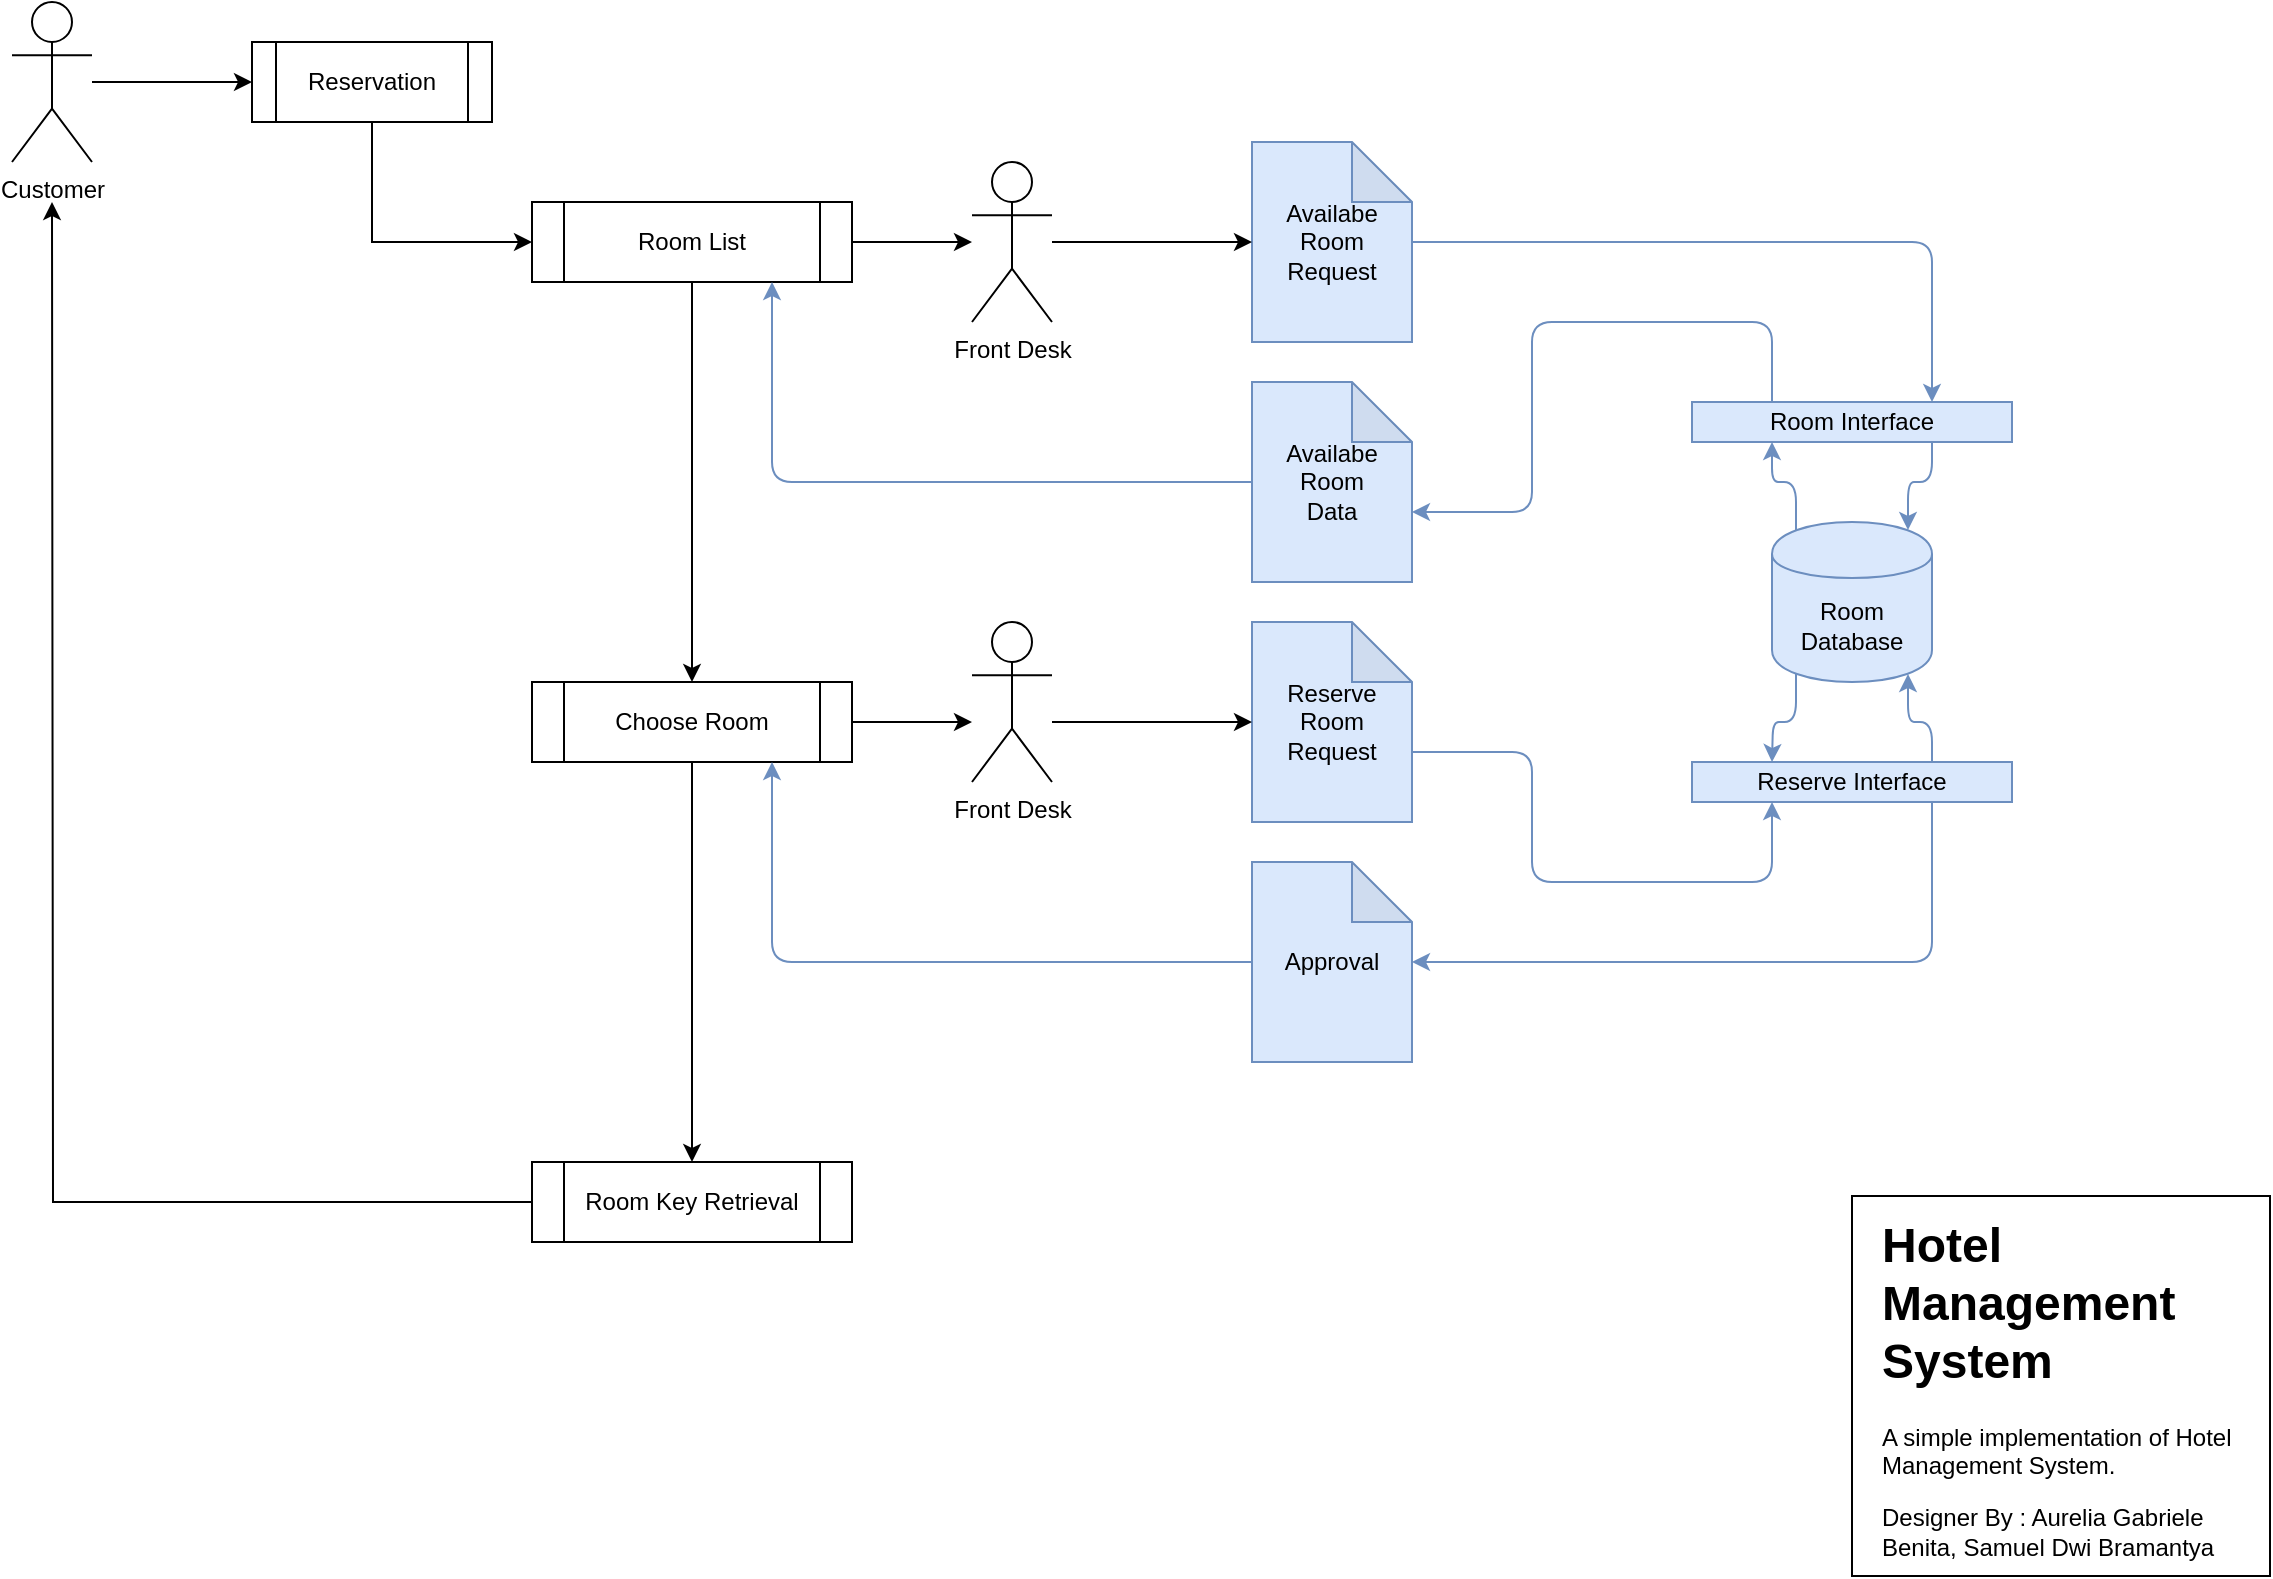 <mxfile version="10.6.0" type="github"><diagram id="jy1NeAn_xUHHV-8wkCb6" name="Page-1"><mxGraphModel dx="1394" dy="906" grid="1" gridSize="10" guides="1" tooltips="1" connect="1" arrows="1" fold="1" page="1" pageScale="1" pageWidth="1169" pageHeight="827" math="0" shadow="0"><root><mxCell id="0"/><mxCell id="1" parent="0"/><mxCell id="vrOVGyuiTgQDW-pRXS24-6" value="" style="group" vertex="1" connectable="0" parent="1"><mxGeometry x="960" y="637" width="209" height="190" as="geometry"/></mxCell><mxCell id="vrOVGyuiTgQDW-pRXS24-5" value="" style="group;shadow=0;" vertex="1" connectable="0" parent="vrOVGyuiTgQDW-pRXS24-6"><mxGeometry width="209" height="190" as="geometry"/></mxCell><mxCell id="vrOVGyuiTgQDW-pRXS24-4" value="" style="rounded=0;whiteSpace=wrap;html=1;" vertex="1" parent="vrOVGyuiTgQDW-pRXS24-5"><mxGeometry width="209" height="190" as="geometry"/></mxCell><mxCell id="vrOVGyuiTgQDW-pRXS24-1" value="&lt;h1&gt;Hotel Management System &lt;br&gt;&lt;/h1&gt;&lt;p&gt;A simple implementation of Hotel Management System.&lt;/p&gt;&lt;p&gt;Designer By : Aurelia Gabriele Benita, Samuel Dwi Bramantya&lt;br&gt;&lt;/p&gt;" style="text;html=1;strokeColor=none;fillColor=none;spacing=5;spacingTop=-20;whiteSpace=wrap;overflow=hidden;rounded=0;perimeterSpacing=0;" vertex="1" parent="vrOVGyuiTgQDW-pRXS24-5"><mxGeometry x="9.5" y="5" width="190" height="180" as="geometry"/></mxCell><mxCell id="vrOVGyuiTgQDW-pRXS24-7" value="Customer" style="shape=umlActor;verticalLabelPosition=bottom;labelBackgroundColor=#ffffff;verticalAlign=top;html=1;outlineConnect=0;shadow=0;" vertex="1" parent="1"><mxGeometry x="40" y="40" width="40" height="80" as="geometry"/></mxCell><mxCell id="vrOVGyuiTgQDW-pRXS24-10" value="" style="endArrow=classic;html=1;entryX=0;entryY=0.5;entryDx=0;entryDy=0;" edge="1" parent="1" target="vrOVGyuiTgQDW-pRXS24-11"><mxGeometry width="50" height="50" relative="1" as="geometry"><mxPoint x="80" y="80" as="sourcePoint"/><mxPoint x="140" y="80" as="targetPoint"/></mxGeometry></mxCell><mxCell id="vrOVGyuiTgQDW-pRXS24-40" style="edgeStyle=orthogonalEdgeStyle;rounded=0;orthogonalLoop=1;jettySize=auto;html=1;exitX=0.5;exitY=1;exitDx=0;exitDy=0;entryX=0;entryY=0.5;entryDx=0;entryDy=0;" edge="1" parent="1" source="vrOVGyuiTgQDW-pRXS24-11" target="vrOVGyuiTgQDW-pRXS24-33"><mxGeometry relative="1" as="geometry"/></mxCell><mxCell id="vrOVGyuiTgQDW-pRXS24-11" value="Reservation" style="shape=process;whiteSpace=wrap;html=1;backgroundOutline=1;shadow=0;" vertex="1" parent="1"><mxGeometry x="160" y="60" width="120" height="40" as="geometry"/></mxCell><mxCell id="vrOVGyuiTgQDW-pRXS24-26" value="&lt;div&gt;Room&lt;/div&gt;&lt;div&gt;Database&lt;br&gt;&lt;/div&gt;" style="shape=cylinder;whiteSpace=wrap;html=1;boundedLbl=1;backgroundOutline=1;fillColor=#dae8fc;strokeColor=#6c8ebf;" vertex="1" parent="1"><mxGeometry x="920" y="300" width="80" height="80" as="geometry"/></mxCell><mxCell id="vrOVGyuiTgQDW-pRXS24-41" style="edgeStyle=orthogonalEdgeStyle;rounded=0;orthogonalLoop=1;jettySize=auto;html=1;exitX=1;exitY=0.5;exitDx=0;exitDy=0;" edge="1" parent="1" source="vrOVGyuiTgQDW-pRXS24-33"><mxGeometry relative="1" as="geometry"><mxPoint x="520" y="160" as="targetPoint"/></mxGeometry></mxCell><mxCell id="vrOVGyuiTgQDW-pRXS24-112" style="edgeStyle=orthogonalEdgeStyle;rounded=0;orthogonalLoop=1;jettySize=auto;html=1;exitX=0.5;exitY=1;exitDx=0;exitDy=0;entryX=0.5;entryY=0;entryDx=0;entryDy=0;startArrow=none;startFill=0;endArrow=classic;endFill=1;" edge="1" parent="1" source="vrOVGyuiTgQDW-pRXS24-33" target="vrOVGyuiTgQDW-pRXS24-109"><mxGeometry relative="1" as="geometry"/></mxCell><mxCell id="vrOVGyuiTgQDW-pRXS24-33" value="Room List" style="shape=process;whiteSpace=wrap;html=1;backgroundOutline=1;shadow=0;" vertex="1" parent="1"><mxGeometry x="300" y="140" width="160" height="40" as="geometry"/></mxCell><mxCell id="vrOVGyuiTgQDW-pRXS24-35" value="Front Desk" style="shape=umlActor;verticalLabelPosition=bottom;labelBackgroundColor=#ffffff;verticalAlign=top;html=1;outlineConnect=0;shadow=0;" vertex="1" parent="1"><mxGeometry x="520" y="120" width="40" height="80" as="geometry"/></mxCell><mxCell id="vrOVGyuiTgQDW-pRXS24-47" value="&lt;div&gt;Availabe&lt;/div&gt;&lt;div&gt;Room&lt;/div&gt;&lt;div&gt;Request&lt;br&gt;&lt;/div&gt;" style="shape=note;whiteSpace=wrap;html=1;backgroundOutline=1;darkOpacity=0.05;fillColor=#dae8fc;strokeColor=#6c8ebf;" vertex="1" parent="1"><mxGeometry x="660" y="110" width="80" height="100" as="geometry"/></mxCell><mxCell id="vrOVGyuiTgQDW-pRXS24-48" value="&lt;div&gt;Reserve&lt;/div&gt;&lt;div&gt;Room&lt;/div&gt;&lt;div&gt;Request&lt;br&gt;&lt;/div&gt;" style="shape=note;whiteSpace=wrap;html=1;backgroundOutline=1;darkOpacity=0.05;fillColor=#dae8fc;strokeColor=#6c8ebf;" vertex="1" parent="1"><mxGeometry x="660" y="350" width="80" height="100" as="geometry"/></mxCell><mxCell id="vrOVGyuiTgQDW-pRXS24-51" value="" style="endArrow=classic;html=1;entryX=0;entryY=0.5;entryDx=0;entryDy=0;entryPerimeter=0;edgeStyle=orthogonalEdgeStyle;" edge="1" parent="1" target="vrOVGyuiTgQDW-pRXS24-47"><mxGeometry width="50" height="50" relative="1" as="geometry"><mxPoint x="560" y="160" as="sourcePoint"/><mxPoint x="620" y="260" as="targetPoint"/><Array as="points"><mxPoint x="640" y="160"/><mxPoint x="640" y="160"/></Array></mxGeometry></mxCell><mxCell id="vrOVGyuiTgQDW-pRXS24-55" value="&lt;div&gt;Availabe&lt;/div&gt;&lt;div&gt;Room&lt;/div&gt;&lt;div&gt;Data&lt;br&gt;&lt;/div&gt;" style="shape=note;whiteSpace=wrap;html=1;backgroundOutline=1;darkOpacity=0.05;fillColor=#dae8fc;strokeColor=#6c8ebf;" vertex="1" parent="1"><mxGeometry x="660" y="230" width="80" height="100" as="geometry"/></mxCell><mxCell id="vrOVGyuiTgQDW-pRXS24-61" value="Front Desk" style="shape=umlActor;verticalLabelPosition=bottom;labelBackgroundColor=#ffffff;verticalAlign=top;html=1;outlineConnect=0;shadow=0;" vertex="1" parent="1"><mxGeometry x="520" y="350" width="40" height="80" as="geometry"/></mxCell><mxCell id="vrOVGyuiTgQDW-pRXS24-64" value="&lt;div&gt;Approval&lt;/div&gt;" style="shape=note;whiteSpace=wrap;html=1;backgroundOutline=1;darkOpacity=0.05;fillColor=#dae8fc;strokeColor=#6c8ebf;" vertex="1" parent="1"><mxGeometry x="660" y="470" width="80" height="100" as="geometry"/></mxCell><mxCell id="vrOVGyuiTgQDW-pRXS24-72" value="Reserve Interface" style="rounded=0;whiteSpace=wrap;html=1;fillColor=#dae8fc;strokeColor=#6c8ebf;" vertex="1" parent="1"><mxGeometry x="880" y="420" width="160" height="20" as="geometry"/></mxCell><mxCell id="vrOVGyuiTgQDW-pRXS24-75" value="Room Interface" style="rounded=0;whiteSpace=wrap;html=1;fillColor=#dae8fc;strokeColor=#6c8ebf;" vertex="1" parent="1"><mxGeometry x="880" y="240" width="160" height="20" as="geometry"/></mxCell><mxCell id="vrOVGyuiTgQDW-pRXS24-87" value="" style="endArrow=classic;html=1;exitX=0.15;exitY=0.95;exitDx=0;exitDy=0;exitPerimeter=0;edgeStyle=orthogonalEdgeStyle;fillColor=#dae8fc;strokeColor=#6c8ebf;" edge="1" parent="1" source="vrOVGyuiTgQDW-pRXS24-26"><mxGeometry width="50" height="50" relative="1" as="geometry"><mxPoint x="860" y="530" as="sourcePoint"/><mxPoint x="920" y="420" as="targetPoint"/></mxGeometry></mxCell><mxCell id="vrOVGyuiTgQDW-pRXS24-88" value="" style="endArrow=classic;html=1;exitX=0.75;exitY=0;exitDx=0;exitDy=0;entryX=0.85;entryY=0.95;entryDx=0;entryDy=0;entryPerimeter=0;edgeStyle=orthogonalEdgeStyle;fillColor=#dae8fc;strokeColor=#6c8ebf;" edge="1" parent="1" source="vrOVGyuiTgQDW-pRXS24-72" target="vrOVGyuiTgQDW-pRXS24-26"><mxGeometry width="50" height="50" relative="1" as="geometry"><mxPoint x="940" y="520" as="sourcePoint"/><mxPoint x="1050" y="376" as="targetPoint"/></mxGeometry></mxCell><mxCell id="vrOVGyuiTgQDW-pRXS24-89" value="" style="endArrow=classic;html=1;exitX=0.15;exitY=0.05;exitDx=0;exitDy=0;exitPerimeter=0;entryX=0.25;entryY=1;entryDx=0;entryDy=0;edgeStyle=orthogonalEdgeStyle;fillColor=#dae8fc;strokeColor=#6c8ebf;" edge="1" parent="1" source="vrOVGyuiTgQDW-pRXS24-26" target="vrOVGyuiTgQDW-pRXS24-75"><mxGeometry width="50" height="50" relative="1" as="geometry"><mxPoint x="830" y="410" as="sourcePoint"/><mxPoint x="880" y="360" as="targetPoint"/></mxGeometry></mxCell><mxCell id="vrOVGyuiTgQDW-pRXS24-90" value="" style="endArrow=classic;html=1;entryX=0.85;entryY=0.05;entryDx=0;entryDy=0;entryPerimeter=0;exitX=0.75;exitY=1;exitDx=0;exitDy=0;edgeStyle=orthogonalEdgeStyle;fillColor=#dae8fc;strokeColor=#6c8ebf;" edge="1" parent="1" source="vrOVGyuiTgQDW-pRXS24-75" target="vrOVGyuiTgQDW-pRXS24-26"><mxGeometry width="50" height="50" relative="1" as="geometry"><mxPoint x="850" y="380" as="sourcePoint"/><mxPoint x="900" y="330" as="targetPoint"/></mxGeometry></mxCell><mxCell id="vrOVGyuiTgQDW-pRXS24-95" value="" style="endArrow=classic;html=1;exitX=0.25;exitY=0;exitDx=0;exitDy=0;entryX=0;entryY=0;entryDx=80;entryDy=65;entryPerimeter=0;edgeStyle=orthogonalEdgeStyle;fillColor=#dae8fc;strokeColor=#6c8ebf;" edge="1" parent="1" source="vrOVGyuiTgQDW-pRXS24-75" target="vrOVGyuiTgQDW-pRXS24-55"><mxGeometry width="50" height="50" relative="1" as="geometry"><mxPoint x="770" y="330" as="sourcePoint"/><mxPoint x="820" y="280" as="targetPoint"/><Array as="points"><mxPoint x="920" y="200"/><mxPoint x="800" y="200"/><mxPoint x="800" y="295"/></Array></mxGeometry></mxCell><mxCell id="vrOVGyuiTgQDW-pRXS24-96" value="" style="endArrow=classic;html=1;exitX=0;exitY=0.5;exitDx=0;exitDy=0;exitPerimeter=0;entryX=0.75;entryY=1;entryDx=0;entryDy=0;edgeStyle=orthogonalEdgeStyle;fillColor=#dae8fc;strokeColor=#6c8ebf;" edge="1" parent="1" source="vrOVGyuiTgQDW-pRXS24-55" target="vrOVGyuiTgQDW-pRXS24-33"><mxGeometry width="50" height="50" relative="1" as="geometry"><mxPoint x="530" y="310" as="sourcePoint"/><mxPoint x="580" y="260" as="targetPoint"/></mxGeometry></mxCell><mxCell id="vrOVGyuiTgQDW-pRXS24-101" value="" style="endArrow=classic;html=1;entryX=0;entryY=0.5;entryDx=0;entryDy=0;entryPerimeter=0;" edge="1" parent="1" target="vrOVGyuiTgQDW-pRXS24-48"><mxGeometry width="50" height="50" relative="1" as="geometry"><mxPoint x="560" y="400" as="sourcePoint"/><mxPoint x="630" y="530" as="targetPoint"/></mxGeometry></mxCell><mxCell id="vrOVGyuiTgQDW-pRXS24-102" value="" style="endArrow=classic;html=1;entryX=0.75;entryY=0;entryDx=0;entryDy=0;edgeStyle=orthogonalEdgeStyle;fillColor=#dae8fc;strokeColor=#6c8ebf;" edge="1" parent="1" source="vrOVGyuiTgQDW-pRXS24-47" target="vrOVGyuiTgQDW-pRXS24-75"><mxGeometry width="50" height="50" relative="1" as="geometry"><mxPoint x="930" y="170" as="sourcePoint"/><mxPoint x="980" y="120" as="targetPoint"/><Array as="points"><mxPoint x="1000" y="160"/></Array></mxGeometry></mxCell><mxCell id="vrOVGyuiTgQDW-pRXS24-104" value="" style="endArrow=classic;html=1;exitX=0;exitY=0;exitDx=80;exitDy=65;exitPerimeter=0;entryX=0.25;entryY=1;entryDx=0;entryDy=0;edgeStyle=orthogonalEdgeStyle;fillColor=#dae8fc;strokeColor=#6c8ebf;" edge="1" parent="1" source="vrOVGyuiTgQDW-pRXS24-48" target="vrOVGyuiTgQDW-pRXS24-72"><mxGeometry width="50" height="50" relative="1" as="geometry"><mxPoint x="860" y="570" as="sourcePoint"/><mxPoint x="910" y="520" as="targetPoint"/><Array as="points"><mxPoint x="800" y="415"/><mxPoint x="800" y="480"/><mxPoint x="920" y="480"/></Array></mxGeometry></mxCell><mxCell id="vrOVGyuiTgQDW-pRXS24-105" value="" style="endArrow=classic;html=1;exitX=0.75;exitY=1;exitDx=0;exitDy=0;edgeStyle=orthogonalEdgeStyle;fillColor=#dae8fc;strokeColor=#6c8ebf;" edge="1" parent="1" source="vrOVGyuiTgQDW-pRXS24-72"><mxGeometry width="50" height="50" relative="1" as="geometry"><mxPoint x="840" y="560" as="sourcePoint"/><mxPoint x="740" y="520" as="targetPoint"/><Array as="points"><mxPoint x="1000" y="520"/><mxPoint x="740" y="520"/></Array></mxGeometry></mxCell><mxCell id="vrOVGyuiTgQDW-pRXS24-110" style="edgeStyle=orthogonalEdgeStyle;rounded=0;orthogonalLoop=1;jettySize=auto;html=1;exitX=1;exitY=0.5;exitDx=0;exitDy=0;startArrow=none;startFill=0;endArrow=classic;endFill=1;" edge="1" parent="1" source="vrOVGyuiTgQDW-pRXS24-109"><mxGeometry relative="1" as="geometry"><mxPoint x="520" y="400" as="targetPoint"/></mxGeometry></mxCell><mxCell id="vrOVGyuiTgQDW-pRXS24-114" style="edgeStyle=orthogonalEdgeStyle;rounded=0;orthogonalLoop=1;jettySize=auto;html=1;exitX=0.5;exitY=1;exitDx=0;exitDy=0;entryX=0.5;entryY=0;entryDx=0;entryDy=0;startArrow=none;startFill=0;endArrow=classic;endFill=1;" edge="1" parent="1" source="vrOVGyuiTgQDW-pRXS24-109" target="vrOVGyuiTgQDW-pRXS24-113"><mxGeometry relative="1" as="geometry"/></mxCell><mxCell id="vrOVGyuiTgQDW-pRXS24-109" value="Choose Room" style="shape=process;whiteSpace=wrap;html=1;backgroundOutline=1;shadow=0;" vertex="1" parent="1"><mxGeometry x="300" y="380" width="160" height="40" as="geometry"/></mxCell><mxCell id="vrOVGyuiTgQDW-pRXS24-111" value="" style="endArrow=classic;html=1;entryX=0.75;entryY=1;entryDx=0;entryDy=0;exitX=0;exitY=0.5;exitDx=0;exitDy=0;exitPerimeter=0;edgeStyle=orthogonalEdgeStyle;fillColor=#dae8fc;strokeColor=#6c8ebf;" edge="1" parent="1" source="vrOVGyuiTgQDW-pRXS24-64" target="vrOVGyuiTgQDW-pRXS24-109"><mxGeometry width="50" height="50" relative="1" as="geometry"><mxPoint x="580" y="610" as="sourcePoint"/><mxPoint x="630" y="560" as="targetPoint"/></mxGeometry></mxCell><mxCell id="vrOVGyuiTgQDW-pRXS24-115" style="edgeStyle=orthogonalEdgeStyle;rounded=0;orthogonalLoop=1;jettySize=auto;html=1;exitX=0;exitY=0.5;exitDx=0;exitDy=0;startArrow=none;startFill=0;endArrow=classic;endFill=1;" edge="1" parent="1" source="vrOVGyuiTgQDW-pRXS24-113"><mxGeometry relative="1" as="geometry"><mxPoint x="60" y="140" as="targetPoint"/></mxGeometry></mxCell><mxCell id="vrOVGyuiTgQDW-pRXS24-113" value="&lt;div&gt;Room Key Retrieval&lt;/div&gt;" style="shape=process;whiteSpace=wrap;html=1;backgroundOutline=1;shadow=0;" vertex="1" parent="1"><mxGeometry x="300" y="620" width="160" height="40" as="geometry"/></mxCell></root></mxGraphModel></diagram></mxfile>